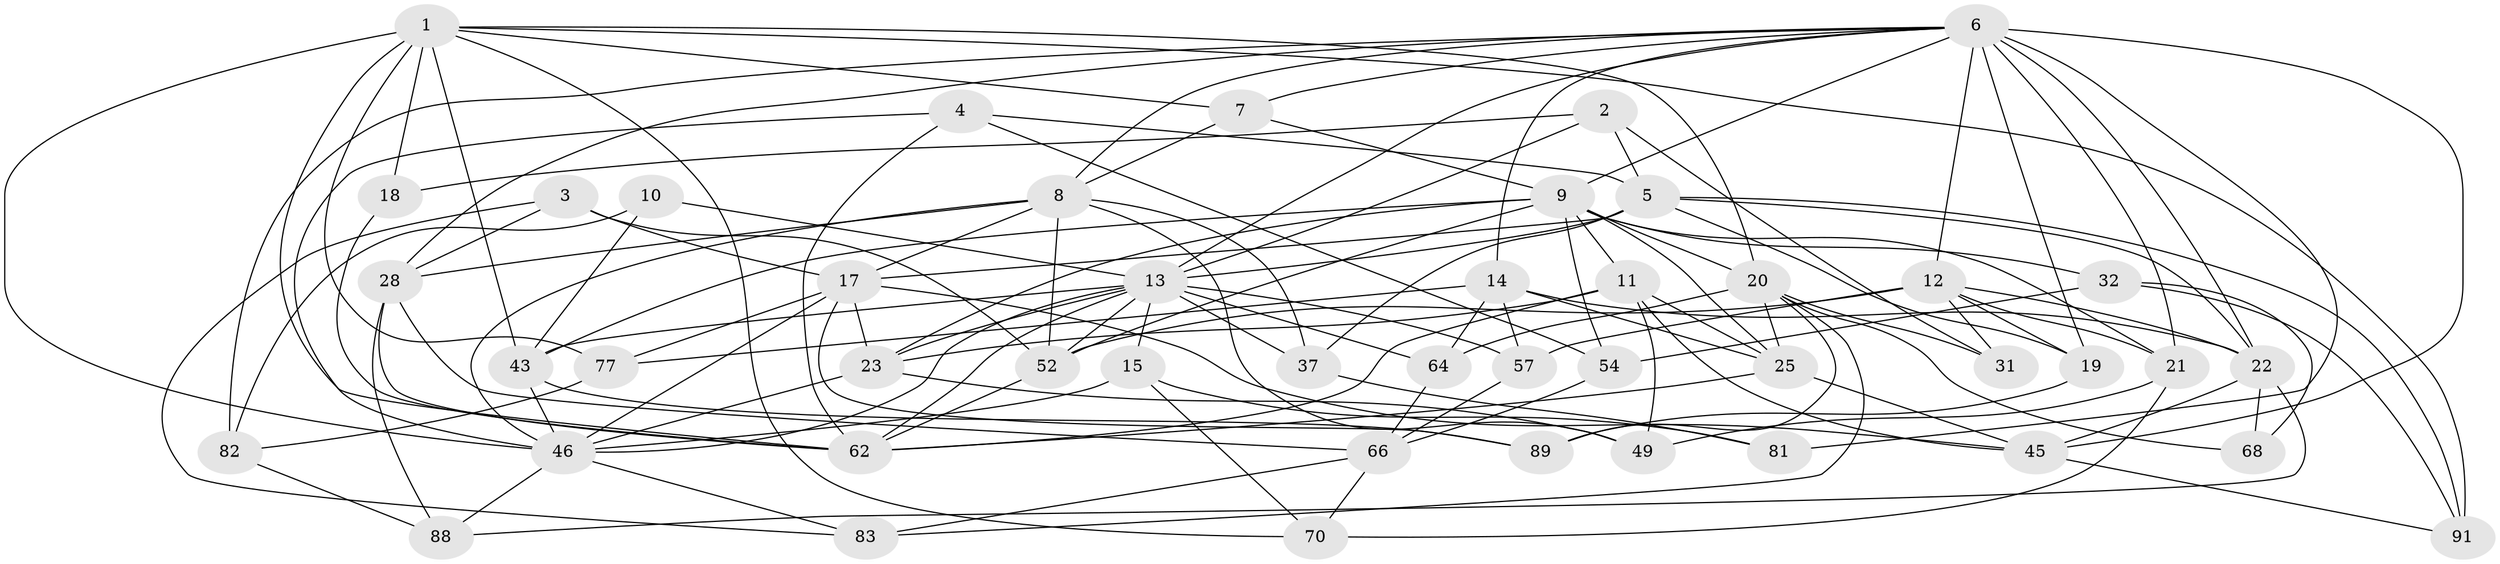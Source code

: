 // original degree distribution, {4: 1.0}
// Generated by graph-tools (version 1.1) at 2025/16/03/09/25 04:16:38]
// undirected, 46 vertices, 130 edges
graph export_dot {
graph [start="1"]
  node [color=gray90,style=filled];
  1 [super="+38+47"];
  2 [super="+79"];
  3;
  4;
  5 [super="+40+59"];
  6 [super="+42+35+76"];
  7;
  8 [super="+69+26"];
  9 [super="+50+16+30"];
  10;
  11 [super="+67"];
  12 [super="+87"];
  13 [super="+34+65+48+24"];
  14 [super="+29"];
  15;
  17 [super="+51+39"];
  18;
  19;
  20 [super="+72+74"];
  21 [super="+58"];
  22 [super="+75+73"];
  23 [super="+55"];
  25 [super="+86"];
  28 [super="+36"];
  31;
  32;
  37;
  43 [super="+44"];
  45 [super="+61"];
  46 [super="+53+71+56"];
  49;
  52 [super="+90"];
  54;
  57;
  62 [super="+63+78"];
  64;
  66 [super="+80"];
  68;
  70;
  77;
  81;
  82;
  83;
  88;
  89;
  91;
  1 -- 70;
  1 -- 18 [weight=2];
  1 -- 43;
  1 -- 62;
  1 -- 20;
  1 -- 7;
  1 -- 91;
  1 -- 77;
  1 -- 46;
  2 -- 18;
  2 -- 13 [weight=2];
  2 -- 31;
  2 -- 5 [weight=2];
  3 -- 83;
  3 -- 17;
  3 -- 28;
  3 -- 52;
  4 -- 62;
  4 -- 5;
  4 -- 54;
  4 -- 46;
  5 -- 91;
  5 -- 37;
  5 -- 17;
  5 -- 19;
  5 -- 22;
  5 -- 13 [weight=2];
  6 -- 81 [weight=2];
  6 -- 82;
  6 -- 28;
  6 -- 8;
  6 -- 21;
  6 -- 7;
  6 -- 22;
  6 -- 14;
  6 -- 19;
  6 -- 45;
  6 -- 13;
  6 -- 12;
  6 -- 9;
  7 -- 8;
  7 -- 9;
  8 -- 52;
  8 -- 49;
  8 -- 28;
  8 -- 46;
  8 -- 17;
  8 -- 37;
  9 -- 25;
  9 -- 32;
  9 -- 54;
  9 -- 23;
  9 -- 21 [weight=2];
  9 -- 11;
  9 -- 20;
  9 -- 43;
  9 -- 52;
  10 -- 43;
  10 -- 82;
  10 -- 13 [weight=2];
  11 -- 49;
  11 -- 45;
  11 -- 62;
  11 -- 25;
  11 -- 23;
  12 -- 52;
  12 -- 19;
  12 -- 21;
  12 -- 22;
  12 -- 57;
  12 -- 31 [weight=2];
  13 -- 43;
  13 -- 23;
  13 -- 52;
  13 -- 64;
  13 -- 57;
  13 -- 62;
  13 -- 37;
  13 -- 15;
  13 -- 46;
  14 -- 64;
  14 -- 22;
  14 -- 57;
  14 -- 77;
  14 -- 25;
  15 -- 70;
  15 -- 81;
  15 -- 46;
  17 -- 77;
  17 -- 89;
  17 -- 23;
  17 -- 45;
  17 -- 46;
  18 -- 62;
  19 -- 89;
  20 -- 31;
  20 -- 64;
  20 -- 25;
  20 -- 83;
  20 -- 89;
  20 -- 68;
  21 -- 70;
  21 -- 49;
  22 -- 68 [weight=2];
  22 -- 88;
  22 -- 45;
  23 -- 49;
  23 -- 46;
  25 -- 45;
  25 -- 62;
  28 -- 88;
  28 -- 62;
  28 -- 66;
  32 -- 68;
  32 -- 91;
  32 -- 54;
  37 -- 81;
  43 -- 46;
  43 -- 89;
  45 -- 91;
  46 -- 83;
  46 -- 88;
  52 -- 62;
  54 -- 66;
  57 -- 66;
  64 -- 66;
  66 -- 83;
  66 -- 70;
  77 -- 82;
  82 -- 88;
}
